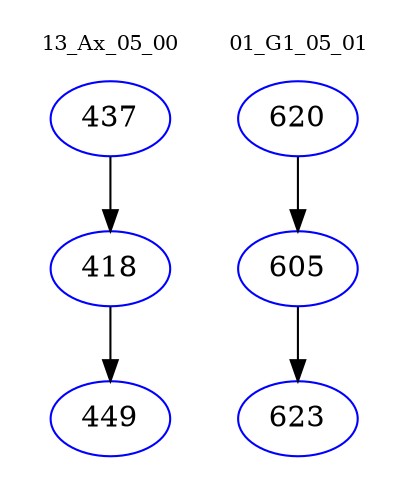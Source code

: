 digraph{
subgraph cluster_0 {
color = white
label = "13_Ax_05_00";
fontsize=10;
T0_437 [label="437", color="blue"]
T0_437 -> T0_418 [color="black"]
T0_418 [label="418", color="blue"]
T0_418 -> T0_449 [color="black"]
T0_449 [label="449", color="blue"]
}
subgraph cluster_1 {
color = white
label = "01_G1_05_01";
fontsize=10;
T1_620 [label="620", color="blue"]
T1_620 -> T1_605 [color="black"]
T1_605 [label="605", color="blue"]
T1_605 -> T1_623 [color="black"]
T1_623 [label="623", color="blue"]
}
}
